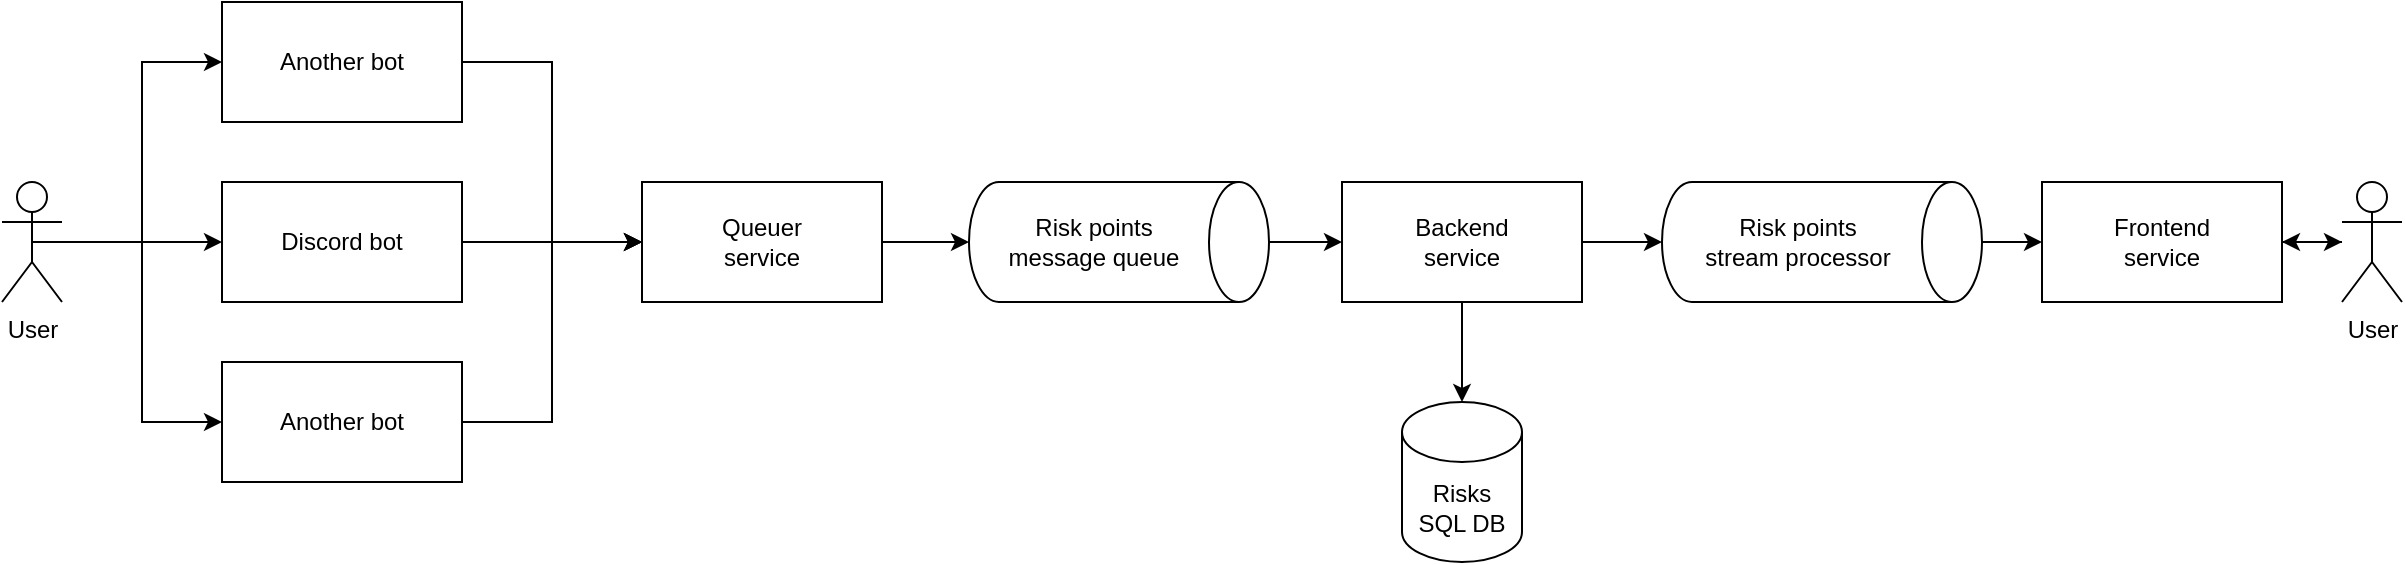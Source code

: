 <mxfile version="20.3.0" type="device"><diagram id="8pllXdIaMUxb5RxbV_kS" name="Page-1"><mxGraphModel dx="2247" dy="883" grid="1" gridSize="10" guides="1" tooltips="1" connect="1" arrows="1" fold="1" page="1" pageScale="1" pageWidth="827" pageHeight="1169" math="0" shadow="0"><root><mxCell id="0"/><mxCell id="1" parent="0"/><mxCell id="Vv-M3GuunPjtO6x8N6Tk-13" style="edgeStyle=orthogonalEdgeStyle;rounded=0;orthogonalLoop=1;jettySize=auto;html=1;entryX=0;entryY=0.5;entryDx=0;entryDy=0;" parent="1" source="Vv-M3GuunPjtO6x8N6Tk-2" target="Vv-M3GuunPjtO6x8N6Tk-3" edge="1"><mxGeometry relative="1" as="geometry"/></mxCell><mxCell id="Vv-M3GuunPjtO6x8N6Tk-2" value="Risk points&lt;br&gt;message queue" style="shape=cylinder3;whiteSpace=wrap;html=1;boundedLbl=1;backgroundOutline=1;size=15;direction=south;" parent="1" vertex="1"><mxGeometry x="263.5" y="370" width="150" height="60" as="geometry"/></mxCell><mxCell id="Vv-M3GuunPjtO6x8N6Tk-14" style="edgeStyle=orthogonalEdgeStyle;rounded=0;orthogonalLoop=1;jettySize=auto;html=1;" parent="1" source="Vv-M3GuunPjtO6x8N6Tk-3" target="Vv-M3GuunPjtO6x8N6Tk-4" edge="1"><mxGeometry relative="1" as="geometry"/></mxCell><mxCell id="Vv-M3GuunPjtO6x8N6Tk-15" style="edgeStyle=orthogonalEdgeStyle;rounded=0;orthogonalLoop=1;jettySize=auto;html=1;" parent="1" source="Vv-M3GuunPjtO6x8N6Tk-3" target="Vv-M3GuunPjtO6x8N6Tk-8" edge="1"><mxGeometry relative="1" as="geometry"/></mxCell><mxCell id="Vv-M3GuunPjtO6x8N6Tk-3" value="Backend&lt;br&gt;service" style="rounded=0;whiteSpace=wrap;html=1;" parent="1" vertex="1"><mxGeometry x="450" y="370" width="120" height="60" as="geometry"/></mxCell><mxCell id="Vv-M3GuunPjtO6x8N6Tk-4" value="Risks&lt;br&gt;SQL DB" style="shape=cylinder3;whiteSpace=wrap;html=1;boundedLbl=1;backgroundOutline=1;size=15;" parent="1" vertex="1"><mxGeometry x="480" y="480" width="60" height="80" as="geometry"/></mxCell><mxCell id="MvfZRzMScxmvkkn0zo9M-3" style="edgeStyle=orthogonalEdgeStyle;rounded=0;orthogonalLoop=1;jettySize=auto;html=1;entryX=0;entryY=0.5;entryDx=0;entryDy=0;" edge="1" parent="1" source="Vv-M3GuunPjtO6x8N6Tk-6" target="MvfZRzMScxmvkkn0zo9M-1"><mxGeometry relative="1" as="geometry"/></mxCell><mxCell id="Vv-M3GuunPjtO6x8N6Tk-6" value="Discord bot" style="rounded=0;whiteSpace=wrap;html=1;" parent="1" vertex="1"><mxGeometry x="-110" y="370" width="120" height="60" as="geometry"/></mxCell><mxCell id="Vv-M3GuunPjtO6x8N6Tk-16" style="edgeStyle=orthogonalEdgeStyle;rounded=0;orthogonalLoop=1;jettySize=auto;html=1;entryX=0;entryY=0.5;entryDx=0;entryDy=0;" parent="1" source="Vv-M3GuunPjtO6x8N6Tk-8" target="Vv-M3GuunPjtO6x8N6Tk-9" edge="1"><mxGeometry relative="1" as="geometry"/></mxCell><mxCell id="Vv-M3GuunPjtO6x8N6Tk-8" value="Risk points&lt;br&gt;stream processor" style="shape=cylinder3;whiteSpace=wrap;html=1;boundedLbl=1;backgroundOutline=1;size=15;direction=south;" parent="1" vertex="1"><mxGeometry x="610" y="370" width="160" height="60" as="geometry"/></mxCell><mxCell id="Vv-M3GuunPjtO6x8N6Tk-18" style="edgeStyle=orthogonalEdgeStyle;rounded=0;orthogonalLoop=1;jettySize=auto;html=1;" parent="1" source="Vv-M3GuunPjtO6x8N6Tk-9" target="Vv-M3GuunPjtO6x8N6Tk-17" edge="1"><mxGeometry relative="1" as="geometry"/></mxCell><mxCell id="Vv-M3GuunPjtO6x8N6Tk-9" value="Frontend&lt;br&gt;service" style="rounded=0;whiteSpace=wrap;html=1;" parent="1" vertex="1"><mxGeometry x="800" y="370" width="120" height="60" as="geometry"/></mxCell><mxCell id="MvfZRzMScxmvkkn0zo9M-12" style="edgeStyle=orthogonalEdgeStyle;rounded=0;orthogonalLoop=1;jettySize=auto;html=1;exitX=0.5;exitY=0.5;exitDx=0;exitDy=0;exitPerimeter=0;" edge="1" parent="1" source="Vv-M3GuunPjtO6x8N6Tk-10" target="Vv-M3GuunPjtO6x8N6Tk-6"><mxGeometry relative="1" as="geometry"/></mxCell><mxCell id="MvfZRzMScxmvkkn0zo9M-13" style="edgeStyle=orthogonalEdgeStyle;rounded=0;orthogonalLoop=1;jettySize=auto;html=1;exitX=0.5;exitY=0.5;exitDx=0;exitDy=0;exitPerimeter=0;entryX=0;entryY=0.5;entryDx=0;entryDy=0;" edge="1" parent="1" source="Vv-M3GuunPjtO6x8N6Tk-10" target="MvfZRzMScxmvkkn0zo9M-5"><mxGeometry relative="1" as="geometry"/></mxCell><mxCell id="MvfZRzMScxmvkkn0zo9M-14" style="edgeStyle=orthogonalEdgeStyle;rounded=0;orthogonalLoop=1;jettySize=auto;html=1;exitX=0.5;exitY=0.5;exitDx=0;exitDy=0;exitPerimeter=0;entryX=0;entryY=0.5;entryDx=0;entryDy=0;" edge="1" parent="1" source="Vv-M3GuunPjtO6x8N6Tk-10" target="MvfZRzMScxmvkkn0zo9M-4"><mxGeometry relative="1" as="geometry"/></mxCell><mxCell id="Vv-M3GuunPjtO6x8N6Tk-10" value="User" style="shape=umlActor;verticalLabelPosition=bottom;verticalAlign=top;html=1;outlineConnect=0;" parent="1" vertex="1"><mxGeometry x="-220" y="370" width="30" height="60" as="geometry"/></mxCell><mxCell id="Vv-M3GuunPjtO6x8N6Tk-19" style="edgeStyle=orthogonalEdgeStyle;rounded=0;orthogonalLoop=1;jettySize=auto;html=1;entryX=1;entryY=0.5;entryDx=0;entryDy=0;" parent="1" source="Vv-M3GuunPjtO6x8N6Tk-17" target="Vv-M3GuunPjtO6x8N6Tk-9" edge="1"><mxGeometry relative="1" as="geometry"/></mxCell><mxCell id="Vv-M3GuunPjtO6x8N6Tk-17" value="User" style="shape=umlActor;verticalLabelPosition=bottom;verticalAlign=top;html=1;outlineConnect=0;" parent="1" vertex="1"><mxGeometry x="950" y="370" width="30" height="60" as="geometry"/></mxCell><mxCell id="MvfZRzMScxmvkkn0zo9M-2" style="edgeStyle=orthogonalEdgeStyle;rounded=0;orthogonalLoop=1;jettySize=auto;html=1;" edge="1" parent="1" source="MvfZRzMScxmvkkn0zo9M-1" target="Vv-M3GuunPjtO6x8N6Tk-2"><mxGeometry relative="1" as="geometry"/></mxCell><mxCell id="MvfZRzMScxmvkkn0zo9M-1" value="Queuer&lt;br&gt;service" style="rounded=0;whiteSpace=wrap;html=1;" vertex="1" parent="1"><mxGeometry x="100" y="370" width="120" height="60" as="geometry"/></mxCell><mxCell id="MvfZRzMScxmvkkn0zo9M-10" style="edgeStyle=orthogonalEdgeStyle;rounded=0;orthogonalLoop=1;jettySize=auto;html=1;exitX=1;exitY=0.5;exitDx=0;exitDy=0;entryX=0;entryY=0.5;entryDx=0;entryDy=0;" edge="1" parent="1" source="MvfZRzMScxmvkkn0zo9M-4" target="MvfZRzMScxmvkkn0zo9M-1"><mxGeometry relative="1" as="geometry"/></mxCell><mxCell id="MvfZRzMScxmvkkn0zo9M-4" value="Another bot" style="rounded=0;whiteSpace=wrap;html=1;" vertex="1" parent="1"><mxGeometry x="-110" y="460" width="120" height="60" as="geometry"/></mxCell><mxCell id="MvfZRzMScxmvkkn0zo9M-9" style="edgeStyle=orthogonalEdgeStyle;rounded=0;orthogonalLoop=1;jettySize=auto;html=1;entryX=0;entryY=0.5;entryDx=0;entryDy=0;" edge="1" parent="1" source="MvfZRzMScxmvkkn0zo9M-5" target="MvfZRzMScxmvkkn0zo9M-1"><mxGeometry relative="1" as="geometry"/></mxCell><mxCell id="MvfZRzMScxmvkkn0zo9M-5" value="Another bot" style="rounded=0;whiteSpace=wrap;html=1;" vertex="1" parent="1"><mxGeometry x="-110" y="280" width="120" height="60" as="geometry"/></mxCell></root></mxGraphModel></diagram></mxfile>
